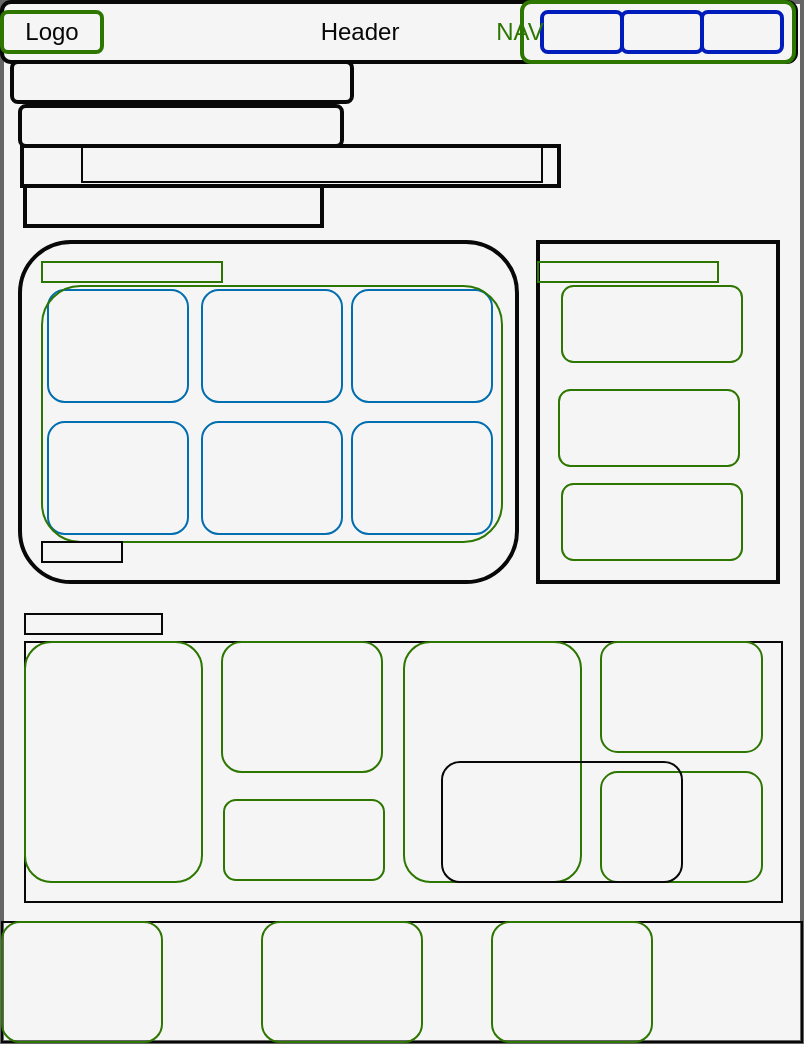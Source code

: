 <mxfile>
    <diagram id="IaRLo2c_0TIBh1b2AokF" name="Page-1">
        <mxGraphModel dx="1538" dy="1538" grid="1" gridSize="10" guides="1" tooltips="1" connect="1" arrows="1" fold="1" page="1" pageScale="1" pageWidth="850" pageHeight="1100" math="0" shadow="0">
            <root>
                <mxCell id="0"/>
                <mxCell id="1" parent="0"/>
                <mxCell id="20" value="" style="rounded=0;whiteSpace=wrap;html=1;strokeColor=#666666;strokeWidth=2;fillColor=#f5f5f5;fontColor=#333333;" parent="1" vertex="1">
                    <mxGeometry width="400" height="520" as="geometry"/>
                </mxCell>
                <mxCell id="8" value="" style="rounded=1;whiteSpace=wrap;html=1;strokeColor=#080808;strokeWidth=2;fillColor=none;" parent="1" vertex="1">
                    <mxGeometry width="397" height="30" as="geometry"/>
                </mxCell>
                <mxCell id="9" value="" style="rounded=1;whiteSpace=wrap;html=1;strokeWidth=2;fontColor=#ffffff;fillColor=none;strokeColor=#2D7600;" parent="1" vertex="1">
                    <mxGeometry x="260" width="136" height="30" as="geometry"/>
                </mxCell>
                <mxCell id="10" value="Header" style="text;html=1;align=center;verticalAlign=middle;whiteSpace=wrap;rounded=0;fontColor=#080808;" parent="1" vertex="1">
                    <mxGeometry x="159" y="5" width="40" height="20" as="geometry"/>
                </mxCell>
                <mxCell id="11" value="" style="rounded=1;whiteSpace=wrap;html=1;strokeColor=#2D7600;strokeWidth=2;fillColor=none;" parent="1" vertex="1">
                    <mxGeometry y="5" width="50" height="20" as="geometry"/>
                </mxCell>
                <mxCell id="12" value="Logo" style="text;html=1;strokeColor=none;fillColor=none;align=center;verticalAlign=middle;whiteSpace=wrap;rounded=0;fontColor=#080808;" parent="1" vertex="1">
                    <mxGeometry x="5" y="5" width="40" height="20" as="geometry"/>
                </mxCell>
                <mxCell id="13" value="" style="rounded=1;whiteSpace=wrap;html=1;strokeColor=#001DBC;strokeWidth=2;fontColor=#ffffff;fillColor=none;" parent="1" vertex="1">
                    <mxGeometry x="270" y="5" width="40" height="20" as="geometry"/>
                </mxCell>
                <mxCell id="14" value="" style="rounded=1;whiteSpace=wrap;html=1;strokeColor=#001DBC;strokeWidth=2;fontColor=#ffffff;fillColor=none;" parent="1" vertex="1">
                    <mxGeometry x="310" y="5" width="40" height="20" as="geometry"/>
                </mxCell>
                <mxCell id="15" value="" style="rounded=1;whiteSpace=wrap;html=1;strokeColor=#001DBC;strokeWidth=2;fontColor=#ffffff;fillColor=none;" parent="1" vertex="1">
                    <mxGeometry x="350" y="5" width="40" height="20" as="geometry"/>
                </mxCell>
                <mxCell id="16" value="NAV" style="text;html=1;strokeColor=none;fillColor=none;align=center;verticalAlign=middle;whiteSpace=wrap;rounded=0;fontColor=#2D7600;" parent="1" vertex="1">
                    <mxGeometry x="238.5" y="5" width="40" height="20" as="geometry"/>
                </mxCell>
                <mxCell id="17" value="" style="rounded=1;whiteSpace=wrap;html=1;strokeWidth=2;fillColor=none;strokeColor=#080808;" parent="1" vertex="1">
                    <mxGeometry x="5" y="30" width="170" height="20" as="geometry"/>
                </mxCell>
                <mxCell id="18" value="" style="rounded=1;whiteSpace=wrap;html=1;strokeWidth=2;fillColor=none;strokeColor=#080808;" parent="1" vertex="1">
                    <mxGeometry x="9" y="52" width="161" height="20" as="geometry"/>
                </mxCell>
                <mxCell id="21" value="" style="rounded=0;whiteSpace=wrap;html=1;strokeColor=#080808;strokeWidth=2;fillColor=none;fontColor=#2D7600;" parent="1" vertex="1">
                    <mxGeometry x="10" y="72" width="268.5" height="20" as="geometry"/>
                </mxCell>
                <mxCell id="22" value="" style="rounded=0;whiteSpace=wrap;html=1;strokeColor=#080808;strokeWidth=2;fillColor=none;fontColor=#2D7600;" parent="1" vertex="1">
                    <mxGeometry x="11.5" y="92" width="148.5" height="20" as="geometry"/>
                </mxCell>
                <mxCell id="24" value="" style="rounded=1;whiteSpace=wrap;html=1;strokeColor=#080808;strokeWidth=2;fillColor=none;fontColor=#2D7600;" parent="1" vertex="1">
                    <mxGeometry x="9" y="120" width="248.5" height="170" as="geometry"/>
                </mxCell>
                <mxCell id="26" value="" style="rounded=0;whiteSpace=wrap;html=1;strokeColor=#080808;strokeWidth=2;fillColor=none;fontColor=#2D7600;" parent="1" vertex="1">
                    <mxGeometry x="268" y="120" width="120" height="170" as="geometry"/>
                </mxCell>
                <mxCell id="27" value="" style="rounded=0;whiteSpace=wrap;html=1;fillColor=none;strokeColor=#080808;" vertex="1" parent="1">
                    <mxGeometry x="11.5" y="320" width="378.5" height="130" as="geometry"/>
                </mxCell>
                <mxCell id="30" value="" style="rounded=0;whiteSpace=wrap;html=1;strokeColor=#080808;fillColor=none;" vertex="1" parent="1">
                    <mxGeometry y="460" width="400" height="60" as="geometry"/>
                </mxCell>
                <mxCell id="31" value="" style="rounded=0;whiteSpace=wrap;html=1;strokeColor=#2D7600;fontColor=#ffffff;fillColor=none;" vertex="1" parent="1">
                    <mxGeometry x="20" y="130" width="90" height="10" as="geometry"/>
                </mxCell>
                <mxCell id="32" value="" style="rounded=0;whiteSpace=wrap;html=1;strokeColor=#2D7600;fontColor=#ffffff;fillColor=none;" vertex="1" parent="1">
                    <mxGeometry x="268" y="130" width="90" height="10" as="geometry"/>
                </mxCell>
                <mxCell id="34" value="" style="rounded=0;whiteSpace=wrap;html=1;strokeColor=#080808;fillColor=none;" vertex="1" parent="1">
                    <mxGeometry x="40" y="72" width="230" height="18" as="geometry"/>
                </mxCell>
                <mxCell id="36" value="" style="rounded=1;whiteSpace=wrap;html=1;strokeColor=#006EAF;fontColor=#ffffff;fillColor=none;" vertex="1" parent="1">
                    <mxGeometry x="23" y="144" width="70" height="56" as="geometry"/>
                </mxCell>
                <mxCell id="37" value="" style="rounded=1;whiteSpace=wrap;html=1;strokeColor=#006EAF;fontColor=#ffffff;fillColor=none;" vertex="1" parent="1">
                    <mxGeometry x="100" y="144" width="70" height="56" as="geometry"/>
                </mxCell>
                <mxCell id="38" value="" style="rounded=1;whiteSpace=wrap;html=1;strokeColor=#006EAF;fontColor=#ffffff;fillColor=none;" vertex="1" parent="1">
                    <mxGeometry x="175" y="144" width="70" height="56" as="geometry"/>
                </mxCell>
                <mxCell id="39" value="" style="rounded=1;whiteSpace=wrap;html=1;strokeColor=#006EAF;fontColor=#ffffff;fillColor=none;" vertex="1" parent="1">
                    <mxGeometry x="23" y="210" width="70" height="56" as="geometry"/>
                </mxCell>
                <mxCell id="40" value="" style="rounded=1;whiteSpace=wrap;html=1;strokeColor=#006EAF;fontColor=#ffffff;fillColor=none;" vertex="1" parent="1">
                    <mxGeometry x="100" y="210" width="70" height="56" as="geometry"/>
                </mxCell>
                <mxCell id="41" value="" style="rounded=1;whiteSpace=wrap;html=1;strokeColor=#006EAF;fontColor=#ffffff;fillColor=none;" vertex="1" parent="1">
                    <mxGeometry x="175" y="210" width="70" height="56" as="geometry"/>
                </mxCell>
                <mxCell id="42" value="" style="rounded=1;whiteSpace=wrap;html=1;strokeColor=#2D7600;fontColor=#ffffff;fillColor=none;" vertex="1" parent="1">
                    <mxGeometry x="20" y="142" width="230" height="128" as="geometry"/>
                </mxCell>
                <mxCell id="43" value="" style="rounded=1;whiteSpace=wrap;html=1;strokeColor=#2D7600;fontColor=#ffffff;fillColor=none;" vertex="1" parent="1">
                    <mxGeometry x="280" y="142" width="90" height="38" as="geometry"/>
                </mxCell>
                <mxCell id="44" value="" style="rounded=1;whiteSpace=wrap;html=1;strokeColor=#2D7600;fontColor=#ffffff;fillColor=none;" vertex="1" parent="1">
                    <mxGeometry x="278.5" y="194" width="90" height="38" as="geometry"/>
                </mxCell>
                <mxCell id="45" value="" style="rounded=1;whiteSpace=wrap;html=1;strokeColor=#2D7600;fontColor=#ffffff;fillColor=none;" vertex="1" parent="1">
                    <mxGeometry x="280" y="241" width="90" height="38" as="geometry"/>
                </mxCell>
                <mxCell id="46" value="" style="rounded=0;whiteSpace=wrap;html=1;strokeColor=#080808;fillColor=none;" vertex="1" parent="1">
                    <mxGeometry x="20" y="270" width="40" height="10" as="geometry"/>
                </mxCell>
                <mxCell id="47" value="" style="rounded=0;whiteSpace=wrap;html=1;strokeColor=#080808;fillColor=none;" vertex="1" parent="1">
                    <mxGeometry x="11.5" y="306" width="68.5" height="10" as="geometry"/>
                </mxCell>
                <mxCell id="49" value="" style="rounded=1;whiteSpace=wrap;html=1;strokeColor=#2D7600;fontColor=#ffffff;fillColor=none;" vertex="1" parent="1">
                    <mxGeometry x="11.5" y="320" width="88.5" height="120" as="geometry"/>
                </mxCell>
                <mxCell id="50" value="" style="rounded=1;whiteSpace=wrap;html=1;strokeColor=#2D7600;fontColor=#ffffff;fillColor=none;" vertex="1" parent="1">
                    <mxGeometry x="201" y="320" width="88.5" height="120" as="geometry"/>
                </mxCell>
                <mxCell id="51" value="" style="rounded=1;whiteSpace=wrap;html=1;strokeColor=#2D7600;fontColor=#ffffff;fillColor=none;" vertex="1" parent="1">
                    <mxGeometry x="299.5" y="320" width="80.5" height="55" as="geometry"/>
                </mxCell>
                <mxCell id="52" value="" style="rounded=1;whiteSpace=wrap;html=1;strokeColor=#2D7600;fontColor=#ffffff;fillColor=none;" vertex="1" parent="1">
                    <mxGeometry x="299.5" y="385" width="80.5" height="55" as="geometry"/>
                </mxCell>
                <mxCell id="53" value="" style="rounded=1;whiteSpace=wrap;html=1;strokeColor=#2D7600;fontColor=#ffffff;fillColor=none;" vertex="1" parent="1">
                    <mxGeometry x="111" y="399" width="80" height="40" as="geometry"/>
                </mxCell>
                <mxCell id="54" value="" style="rounded=1;whiteSpace=wrap;html=1;strokeColor=#2D7600;fontColor=#ffffff;fillColor=none;" vertex="1" parent="1">
                    <mxGeometry x="110" y="320" width="80" height="65" as="geometry"/>
                </mxCell>
                <mxCell id="57" value="" style="rounded=1;whiteSpace=wrap;html=1;strokeColor=#2D7600;fontColor=#ffffff;fillColor=none;" vertex="1" parent="1">
                    <mxGeometry y="460" width="80" height="60" as="geometry"/>
                </mxCell>
                <mxCell id="58" value="" style="rounded=1;whiteSpace=wrap;html=1;strokeColor=#2D7600;fontColor=#ffffff;fillColor=none;" vertex="1" parent="1">
                    <mxGeometry x="130" y="460" width="80" height="60" as="geometry"/>
                </mxCell>
                <mxCell id="59" value="" style="rounded=1;whiteSpace=wrap;html=1;strokeColor=#2D7600;fontColor=#ffffff;fillColor=none;" vertex="1" parent="1">
                    <mxGeometry x="245" y="460" width="80" height="60" as="geometry"/>
                </mxCell>
                <mxCell id="60" value="" style="rounded=1;whiteSpace=wrap;html=1;strokeColor=#080808;fillColor=none;" vertex="1" parent="1">
                    <mxGeometry x="220" y="380" width="120" height="60" as="geometry"/>
                </mxCell>
            </root>
        </mxGraphModel>
    </diagram>
</mxfile>